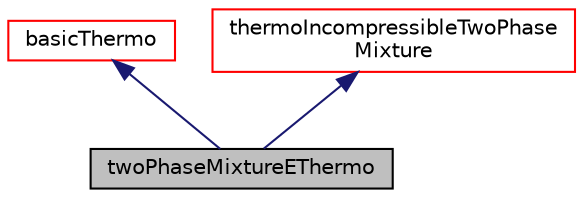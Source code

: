 digraph "twoPhaseMixtureEThermo"
{
  bgcolor="transparent";
  edge [fontname="Helvetica",fontsize="10",labelfontname="Helvetica",labelfontsize="10"];
  node [fontname="Helvetica",fontsize="10",shape=record];
  Node1 [label="twoPhaseMixtureEThermo",height=0.2,width=0.4,color="black", fillcolor="grey75", style="filled" fontcolor="black"];
  Node2 -> Node1 [dir="back",color="midnightblue",fontsize="10",style="solid",fontname="Helvetica"];
  Node2 [label="basicThermo",height=0.2,width=0.4,color="red",URL="$classFoam_1_1basicThermo.html",tooltip="Abstract base-class for fluid and solid thermodynamic properties. "];
  Node3 -> Node1 [dir="back",color="midnightblue",fontsize="10",style="solid",fontname="Helvetica"];
  Node3 [label="thermoIncompressibleTwoPhase\lMixture",height=0.2,width=0.4,color="red",URL="$classFoam_1_1thermoIncompressibleTwoPhaseMixture.html",tooltip="A two-phase incompressible transportModel. "];
}
